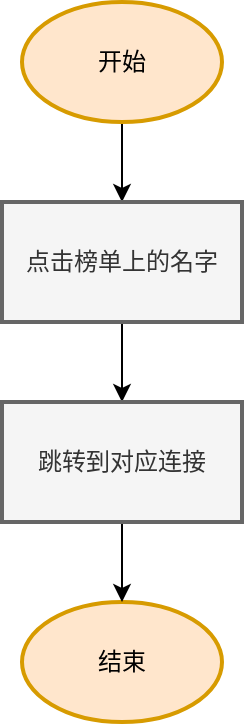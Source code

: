 <mxfile version="26.2.4">
  <diagram id="C5RBs43oDa-KdzZeNtuy" name="Page-1">
    <mxGraphModel dx="1006" dy="673" grid="1" gridSize="10" guides="1" tooltips="1" connect="1" arrows="1" fold="1" page="1" pageScale="1" pageWidth="827" pageHeight="1169" math="0" shadow="0">
      <root>
        <mxCell id="WIyWlLk6GJQsqaUBKTNV-0" />
        <mxCell id="WIyWlLk6GJQsqaUBKTNV-1" parent="WIyWlLk6GJQsqaUBKTNV-0" />
        <mxCell id="CxE1hBnt1iReiEM1GEfN-4" value="" style="edgeStyle=orthogonalEdgeStyle;rounded=0;orthogonalLoop=1;jettySize=auto;html=1;" edge="1" parent="WIyWlLk6GJQsqaUBKTNV-1" source="CxE1hBnt1iReiEM1GEfN-1" target="CxE1hBnt1iReiEM1GEfN-3">
          <mxGeometry relative="1" as="geometry" />
        </mxCell>
        <mxCell id="CxE1hBnt1iReiEM1GEfN-1" value="开始" style="strokeWidth=2;html=1;shape=mxgraph.flowchart.start_1;whiteSpace=wrap;fillColor=#ffe6cc;strokeColor=#d79b00;" vertex="1" parent="WIyWlLk6GJQsqaUBKTNV-1">
          <mxGeometry x="300" y="120" width="100" height="60" as="geometry" />
        </mxCell>
        <mxCell id="CxE1hBnt1iReiEM1GEfN-2" value="结束" style="strokeWidth=2;html=1;shape=mxgraph.flowchart.start_1;whiteSpace=wrap;fillColor=#ffe6cc;strokeColor=#d79b00;" vertex="1" parent="WIyWlLk6GJQsqaUBKTNV-1">
          <mxGeometry x="300" y="420" width="100" height="60" as="geometry" />
        </mxCell>
        <mxCell id="CxE1hBnt1iReiEM1GEfN-6" value="" style="edgeStyle=orthogonalEdgeStyle;rounded=0;orthogonalLoop=1;jettySize=auto;html=1;" edge="1" parent="WIyWlLk6GJQsqaUBKTNV-1" source="CxE1hBnt1iReiEM1GEfN-3" target="CxE1hBnt1iReiEM1GEfN-5">
          <mxGeometry relative="1" as="geometry" />
        </mxCell>
        <mxCell id="CxE1hBnt1iReiEM1GEfN-3" value="点击榜单上的名字" style="whiteSpace=wrap;html=1;strokeWidth=2;fillColor=#f5f5f5;fontColor=#333333;strokeColor=#666666;" vertex="1" parent="WIyWlLk6GJQsqaUBKTNV-1">
          <mxGeometry x="290" y="220" width="120" height="60" as="geometry" />
        </mxCell>
        <mxCell id="CxE1hBnt1iReiEM1GEfN-7" value="" style="edgeStyle=orthogonalEdgeStyle;rounded=0;orthogonalLoop=1;jettySize=auto;html=1;" edge="1" parent="WIyWlLk6GJQsqaUBKTNV-1" source="CxE1hBnt1iReiEM1GEfN-5" target="CxE1hBnt1iReiEM1GEfN-2">
          <mxGeometry relative="1" as="geometry" />
        </mxCell>
        <mxCell id="CxE1hBnt1iReiEM1GEfN-5" value="跳转到对应连接" style="whiteSpace=wrap;html=1;strokeWidth=2;fillColor=#f5f5f5;fontColor=#333333;strokeColor=#666666;" vertex="1" parent="WIyWlLk6GJQsqaUBKTNV-1">
          <mxGeometry x="290" y="320" width="120" height="60" as="geometry" />
        </mxCell>
      </root>
    </mxGraphModel>
  </diagram>
</mxfile>
